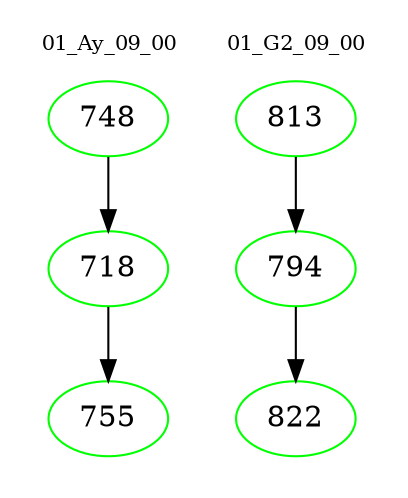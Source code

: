 digraph{
subgraph cluster_0 {
color = white
label = "01_Ay_09_00";
fontsize=10;
T0_748 [label="748", color="green"]
T0_748 -> T0_718 [color="black"]
T0_718 [label="718", color="green"]
T0_718 -> T0_755 [color="black"]
T0_755 [label="755", color="green"]
}
subgraph cluster_1 {
color = white
label = "01_G2_09_00";
fontsize=10;
T1_813 [label="813", color="green"]
T1_813 -> T1_794 [color="black"]
T1_794 [label="794", color="green"]
T1_794 -> T1_822 [color="black"]
T1_822 [label="822", color="green"]
}
}
